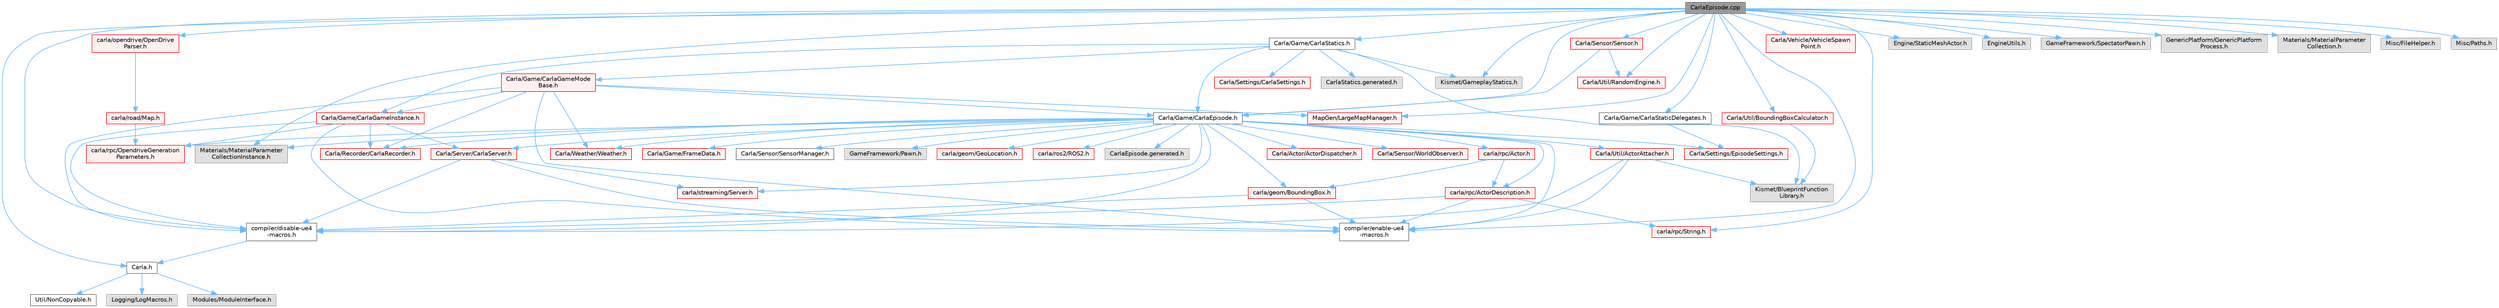 digraph "CarlaEpisode.cpp"
{
 // INTERACTIVE_SVG=YES
 // LATEX_PDF_SIZE
  bgcolor="transparent";
  edge [fontname=Helvetica,fontsize=10,labelfontname=Helvetica,labelfontsize=10];
  node [fontname=Helvetica,fontsize=10,shape=box,height=0.2,width=0.4];
  Node1 [id="Node000001",label="CarlaEpisode.cpp",height=0.2,width=0.4,color="gray40", fillcolor="grey60", style="filled", fontcolor="black",tooltip=" "];
  Node1 -> Node2 [id="edge1_Node000001_Node000002",color="steelblue1",style="solid",tooltip=" "];
  Node2 [id="Node000002",label="Carla.h",height=0.2,width=0.4,color="grey40", fillcolor="white", style="filled",URL="$d7/d7d/Carla_8h.html",tooltip=" "];
  Node2 -> Node3 [id="edge2_Node000002_Node000003",color="steelblue1",style="solid",tooltip=" "];
  Node3 [id="Node000003",label="Util/NonCopyable.h",height=0.2,width=0.4,color="grey40", fillcolor="white", style="filled",URL="$d4/d57/Unreal_2CarlaUE4_2Plugins_2Carla_2Source_2Carla_2Util_2NonCopyable_8h.html",tooltip=" "];
  Node2 -> Node4 [id="edge3_Node000002_Node000004",color="steelblue1",style="solid",tooltip=" "];
  Node4 [id="Node000004",label="Logging/LogMacros.h",height=0.2,width=0.4,color="grey60", fillcolor="#E0E0E0", style="filled",tooltip=" "];
  Node2 -> Node5 [id="edge4_Node000002_Node000005",color="steelblue1",style="solid",tooltip=" "];
  Node5 [id="Node000005",label="Modules/ModuleInterface.h",height=0.2,width=0.4,color="grey60", fillcolor="#E0E0E0", style="filled",tooltip=" "];
  Node1 -> Node6 [id="edge5_Node000001_Node000006",color="steelblue1",style="solid",tooltip=" "];
  Node6 [id="Node000006",label="Carla/Game/CarlaEpisode.h",height=0.2,width=0.4,color="grey40", fillcolor="white", style="filled",URL="$de/db8/CarlaEpisode_8h.html",tooltip=" "];
  Node6 -> Node7 [id="edge6_Node000006_Node000007",color="steelblue1",style="solid",tooltip=" "];
  Node7 [id="Node000007",label="Carla/Actor/ActorDispatcher.h",height=0.2,width=0.4,color="red", fillcolor="#FFF0F0", style="filled",URL="$dc/ddc/ActorDispatcher_8h.html",tooltip=" "];
  Node6 -> Node208 [id="edge7_Node000006_Node000208",color="steelblue1",style="solid",tooltip=" "];
  Node208 [id="Node000208",label="Carla/Recorder/CarlaRecorder.h",height=0.2,width=0.4,color="red", fillcolor="#FFF0F0", style="filled",URL="$d9/d6a/CarlaRecorder_8h.html",tooltip=" "];
  Node6 -> Node239 [id="edge8_Node000006_Node000239",color="steelblue1",style="solid",tooltip=" "];
  Node239 [id="Node000239",label="Carla/Sensor/WorldObserver.h",height=0.2,width=0.4,color="red", fillcolor="#FFF0F0", style="filled",URL="$d8/deb/WorldObserver_8h.html",tooltip=" "];
  Node6 -> Node240 [id="edge9_Node000006_Node000240",color="steelblue1",style="solid",tooltip=" "];
  Node240 [id="Node000240",label="Carla/Server/CarlaServer.h",height=0.2,width=0.4,color="red", fillcolor="#FFF0F0", style="filled",URL="$d0/d35/CarlaServer_8h.html",tooltip=" "];
  Node240 -> Node10 [id="edge10_Node000240_Node000010",color="steelblue1",style="solid",tooltip=" "];
  Node10 [id="Node000010",label="compiler/disable-ue4\l-macros.h",height=0.2,width=0.4,color="grey40", fillcolor="white", style="filled",URL="$d2/d02/disable-ue4-macros_8h.html",tooltip=" "];
  Node10 -> Node2 [id="edge11_Node000010_Node000002",color="steelblue1",style="solid",tooltip=" "];
  Node240 -> Node252 [id="edge12_Node000240_Node000252",color="steelblue1",style="solid",tooltip=" "];
  Node252 [id="Node000252",label="carla/streaming/Server.h",height=0.2,width=0.4,color="red", fillcolor="#FFF0F0", style="filled",URL="$d8/df6/streaming_2Server_8h.html",tooltip=" "];
  Node240 -> Node13 [id="edge13_Node000240_Node000013",color="steelblue1",style="solid",tooltip=" "];
  Node13 [id="Node000013",label="compiler/enable-ue4\l-macros.h",height=0.2,width=0.4,color="grey40", fillcolor="white", style="filled",URL="$d9/da2/enable-ue4-macros_8h.html",tooltip=" "];
  Node6 -> Node256 [id="edge14_Node000006_Node000256",color="steelblue1",style="solid",tooltip=" "];
  Node256 [id="Node000256",label="Carla/Settings/EpisodeSettings.h",height=0.2,width=0.4,color="red", fillcolor="#FFF0F0", style="filled",URL="$d8/d64/Unreal_2CarlaUE4_2Plugins_2Carla_2Source_2Carla_2Settings_2EpisodeSettings_8h.html",tooltip=" "];
  Node6 -> Node258 [id="edge15_Node000006_Node000258",color="steelblue1",style="solid",tooltip=" "];
  Node258 [id="Node000258",label="Carla/Util/ActorAttacher.h",height=0.2,width=0.4,color="red", fillcolor="#FFF0F0", style="filled",URL="$d6/d68/ActorAttacher_8h.html",tooltip=" "];
  Node258 -> Node10 [id="edge16_Node000258_Node000010",color="steelblue1",style="solid",tooltip=" "];
  Node258 -> Node13 [id="edge17_Node000258_Node000013",color="steelblue1",style="solid",tooltip=" "];
  Node258 -> Node259 [id="edge18_Node000258_Node000259",color="steelblue1",style="solid",tooltip=" "];
  Node259 [id="Node000259",label="Kismet/BlueprintFunction\lLibrary.h",height=0.2,width=0.4,color="grey60", fillcolor="#E0E0E0", style="filled",tooltip=" "];
  Node6 -> Node261 [id="edge19_Node000006_Node000261",color="steelblue1",style="solid",tooltip=" "];
  Node261 [id="Node000261",label="Carla/Weather/Weather.h",height=0.2,width=0.4,color="red", fillcolor="#FFF0F0", style="filled",URL="$d5/d65/Weather_8h.html",tooltip=" "];
  Node6 -> Node265 [id="edge20_Node000006_Node000265",color="steelblue1",style="solid",tooltip=" "];
  Node265 [id="Node000265",label="Carla/Game/FrameData.h",height=0.2,width=0.4,color="red", fillcolor="#FFF0F0", style="filled",URL="$d2/df1/FrameData_8h.html",tooltip=" "];
  Node6 -> Node324 [id="edge21_Node000006_Node000324",color="steelblue1",style="solid",tooltip=" "];
  Node324 [id="Node000324",label="Carla/Sensor/SensorManager.h",height=0.2,width=0.4,color="grey40", fillcolor="white", style="filled",URL="$dc/dbf/SensorManager_8h.html",tooltip=" "];
  Node6 -> Node325 [id="edge22_Node000006_Node000325",color="steelblue1",style="solid",tooltip=" "];
  Node325 [id="Node000325",label="GameFramework/Pawn.h",height=0.2,width=0.4,color="grey60", fillcolor="#E0E0E0", style="filled",tooltip=" "];
  Node6 -> Node326 [id="edge23_Node000006_Node000326",color="steelblue1",style="solid",tooltip=" "];
  Node326 [id="Node000326",label="Materials/MaterialParameter\lCollectionInstance.h",height=0.2,width=0.4,color="grey60", fillcolor="#E0E0E0", style="filled",tooltip=" "];
  Node6 -> Node10 [id="edge24_Node000006_Node000010",color="steelblue1",style="solid",tooltip=" "];
  Node6 -> Node43 [id="edge25_Node000006_Node000043",color="steelblue1",style="solid",tooltip=" "];
  Node43 [id="Node000043",label="carla/geom/BoundingBox.h",height=0.2,width=0.4,color="red", fillcolor="#FFF0F0", style="filled",URL="$d2/dfe/LibCarla_2source_2carla_2geom_2BoundingBox_8h.html",tooltip=" "];
  Node43 -> Node13 [id="edge26_Node000043_Node000013",color="steelblue1",style="solid",tooltip=" "];
  Node43 -> Node10 [id="edge27_Node000043_Node000010",color="steelblue1",style="solid",tooltip=" "];
  Node6 -> Node115 [id="edge28_Node000006_Node000115",color="steelblue1",style="solid",tooltip=" "];
  Node115 [id="Node000115",label="carla/geom/GeoLocation.h",height=0.2,width=0.4,color="red", fillcolor="#FFF0F0", style="filled",URL="$d7/d86/GeoLocation_8h.html",tooltip=" "];
  Node6 -> Node93 [id="edge29_Node000006_Node000093",color="steelblue1",style="solid",tooltip=" "];
  Node93 [id="Node000093",label="carla/ros2/ROS2.h",height=0.2,width=0.4,color="red", fillcolor="#FFF0F0", style="filled",URL="$da/db8/ROS2_8h.html",tooltip=" "];
  Node6 -> Node42 [id="edge30_Node000006_Node000042",color="steelblue1",style="solid",tooltip=" "];
  Node42 [id="Node000042",label="carla/rpc/Actor.h",height=0.2,width=0.4,color="red", fillcolor="#FFF0F0", style="filled",URL="$d8/d73/rpc_2Actor_8h.html",tooltip=" "];
  Node42 -> Node43 [id="edge31_Node000042_Node000043",color="steelblue1",style="solid",tooltip=" "];
  Node42 -> Node57 [id="edge32_Node000042_Node000057",color="steelblue1",style="solid",tooltip=" "];
  Node57 [id="Node000057",label="carla/rpc/ActorDescription.h",height=0.2,width=0.4,color="red", fillcolor="#FFF0F0", style="filled",URL="$d9/db9/LibCarla_2source_2carla_2rpc_2ActorDescription_8h.html",tooltip=" "];
  Node57 -> Node59 [id="edge33_Node000057_Node000059",color="steelblue1",style="solid",tooltip=" "];
  Node59 [id="Node000059",label="carla/rpc/String.h",height=0.2,width=0.4,color="red", fillcolor="#FFF0F0", style="filled",URL="$d3/d80/rpc_2String_8h.html",tooltip=" "];
  Node57 -> Node13 [id="edge34_Node000057_Node000013",color="steelblue1",style="solid",tooltip=" "];
  Node57 -> Node10 [id="edge35_Node000057_Node000010",color="steelblue1",style="solid",tooltip=" "];
  Node6 -> Node57 [id="edge36_Node000006_Node000057",color="steelblue1",style="solid",tooltip=" "];
  Node6 -> Node315 [id="edge37_Node000006_Node000315",color="steelblue1",style="solid",tooltip=" "];
  Node315 [id="Node000315",label="carla/rpc/OpendriveGeneration\lParameters.h",height=0.2,width=0.4,color="red", fillcolor="#FFF0F0", style="filled",URL="$d9/d3b/OpendriveGenerationParameters_8h.html",tooltip=" "];
  Node6 -> Node252 [id="edge38_Node000006_Node000252",color="steelblue1",style="solid",tooltip=" "];
  Node6 -> Node13 [id="edge39_Node000006_Node000013",color="steelblue1",style="solid",tooltip=" "];
  Node6 -> Node327 [id="edge40_Node000006_Node000327",color="steelblue1",style="solid",tooltip=" "];
  Node327 [id="Node000327",label="CarlaEpisode.generated.h",height=0.2,width=0.4,color="grey60", fillcolor="#E0E0E0", style="filled",tooltip=" "];
  Node1 -> Node328 [id="edge41_Node000001_Node000328",color="steelblue1",style="solid",tooltip=" "];
  Node328 [id="Node000328",label="Carla/Game/CarlaStatics.h",height=0.2,width=0.4,color="grey40", fillcolor="white", style="filled",URL="$d9/dc8/CarlaStatics_8h.html",tooltip=" "];
  Node328 -> Node6 [id="edge42_Node000328_Node000006",color="steelblue1",style="solid",tooltip=" "];
  Node328 -> Node329 [id="edge43_Node000328_Node000329",color="steelblue1",style="solid",tooltip=" "];
  Node329 [id="Node000329",label="Carla/Game/CarlaGameInstance.h",height=0.2,width=0.4,color="red", fillcolor="#FFF0F0", style="filled",URL="$d2/dba/CarlaGameInstance_8h.html",tooltip=" "];
  Node329 -> Node208 [id="edge44_Node000329_Node000208",color="steelblue1",style="solid",tooltip=" "];
  Node329 -> Node240 [id="edge45_Node000329_Node000240",color="steelblue1",style="solid",tooltip=" "];
  Node329 -> Node10 [id="edge46_Node000329_Node000010",color="steelblue1",style="solid",tooltip=" "];
  Node329 -> Node315 [id="edge47_Node000329_Node000315",color="steelblue1",style="solid",tooltip=" "];
  Node329 -> Node13 [id="edge48_Node000329_Node000013",color="steelblue1",style="solid",tooltip=" "];
  Node328 -> Node338 [id="edge49_Node000328_Node000338",color="steelblue1",style="solid",tooltip=" "];
  Node338 [id="Node000338",label="Carla/Game/CarlaGameMode\lBase.h",height=0.2,width=0.4,color="red", fillcolor="#FFF0F0", style="filled",URL="$d3/d49/CarlaGameModeBase_8h.html",tooltip=" "];
  Node338 -> Node10 [id="edge50_Node000338_Node000010",color="steelblue1",style="solid",tooltip=" "];
  Node338 -> Node13 [id="edge51_Node000338_Node000013",color="steelblue1",style="solid",tooltip=" "];
  Node338 -> Node6 [id="edge52_Node000338_Node000006",color="steelblue1",style="solid",tooltip=" "];
  Node338 -> Node329 [id="edge53_Node000338_Node000329",color="steelblue1",style="solid",tooltip=" "];
  Node338 -> Node208 [id="edge54_Node000338_Node000208",color="steelblue1",style="solid",tooltip=" "];
  Node338 -> Node261 [id="edge55_Node000338_Node000261",color="steelblue1",style="solid",tooltip=" "];
  Node338 -> Node383 [id="edge56_Node000338_Node000383",color="steelblue1",style="solid",tooltip=" "];
  Node383 [id="Node000383",label="MapGen/LargeMapManager.h",height=0.2,width=0.4,color="red", fillcolor="#FFF0F0", style="filled",URL="$d3/d30/LargeMapManager_8h.html",tooltip=" "];
  Node328 -> Node387 [id="edge57_Node000328_Node000387",color="steelblue1",style="solid",tooltip=" "];
  Node387 [id="Node000387",label="Carla/Settings/CarlaSettings.h",height=0.2,width=0.4,color="red", fillcolor="#FFF0F0", style="filled",URL="$d3/d4e/CarlaSettings_8h.html",tooltip=" "];
  Node328 -> Node389 [id="edge58_Node000328_Node000389",color="steelblue1",style="solid",tooltip=" "];
  Node389 [id="Node000389",label="Kismet/GameplayStatics.h",height=0.2,width=0.4,color="grey60", fillcolor="#E0E0E0", style="filled",tooltip=" "];
  Node328 -> Node259 [id="edge59_Node000328_Node000259",color="steelblue1",style="solid",tooltip=" "];
  Node328 -> Node390 [id="edge60_Node000328_Node000390",color="steelblue1",style="solid",tooltip=" "];
  Node390 [id="Node000390",label="CarlaStatics.generated.h",height=0.2,width=0.4,color="grey60", fillcolor="#E0E0E0", style="filled",tooltip=" "];
  Node1 -> Node10 [id="edge61_Node000001_Node000010",color="steelblue1",style="solid",tooltip=" "];
  Node1 -> Node391 [id="edge62_Node000001_Node000391",color="steelblue1",style="solid",tooltip=" "];
  Node391 [id="Node000391",label="carla/opendrive/OpenDrive\lParser.h",height=0.2,width=0.4,color="red", fillcolor="#FFF0F0", style="filled",URL="$d1/dd9/OpenDriveParser_8h.html",tooltip=" "];
  Node391 -> Node281 [id="edge63_Node000391_Node000281",color="steelblue1",style="solid",tooltip=" "];
  Node281 [id="Node000281",label="carla/road/Map.h",height=0.2,width=0.4,color="red", fillcolor="#FFF0F0", style="filled",URL="$df/d64/road_2Map_8h.html",tooltip=" "];
  Node281 -> Node315 [id="edge64_Node000281_Node000315",color="steelblue1",style="solid",tooltip=" "];
  Node1 -> Node59 [id="edge65_Node000001_Node000059",color="steelblue1",style="solid",tooltip=" "];
  Node1 -> Node13 [id="edge66_Node000001_Node000013",color="steelblue1",style="solid",tooltip=" "];
  Node1 -> Node354 [id="edge67_Node000001_Node000354",color="steelblue1",style="solid",tooltip=" "];
  Node354 [id="Node000354",label="Carla/Sensor/Sensor.h",height=0.2,width=0.4,color="red", fillcolor="#FFF0F0", style="filled",URL="$d7/d7d/Unreal_2CarlaUE4_2Plugins_2Carla_2Source_2Carla_2Sensor_2Sensor_8h.html",tooltip=" "];
  Node354 -> Node6 [id="edge68_Node000354_Node000006",color="steelblue1",style="solid",tooltip=" "];
  Node354 -> Node355 [id="edge69_Node000354_Node000355",color="steelblue1",style="solid",tooltip=" "];
  Node355 [id="Node000355",label="Carla/Util/RandomEngine.h",height=0.2,width=0.4,color="red", fillcolor="#FFF0F0", style="filled",URL="$d6/daa/RandomEngine_8h.html",tooltip=" "];
  Node1 -> Node392 [id="edge70_Node000001_Node000392",color="steelblue1",style="solid",tooltip=" "];
  Node392 [id="Node000392",label="Carla/Util/BoundingBoxCalculator.h",height=0.2,width=0.4,color="red", fillcolor="#FFF0F0", style="filled",URL="$d8/dca/BoundingBoxCalculator_8h.html",tooltip=" "];
  Node392 -> Node259 [id="edge71_Node000392_Node000259",color="steelblue1",style="solid",tooltip=" "];
  Node1 -> Node355 [id="edge72_Node000001_Node000355",color="steelblue1",style="solid",tooltip=" "];
  Node1 -> Node394 [id="edge73_Node000001_Node000394",color="steelblue1",style="solid",tooltip=" "];
  Node394 [id="Node000394",label="Carla/Vehicle/VehicleSpawn\lPoint.h",height=0.2,width=0.4,color="red", fillcolor="#FFF0F0", style="filled",URL="$d9/d67/VehicleSpawnPoint_8h.html",tooltip=" "];
  Node1 -> Node397 [id="edge74_Node000001_Node000397",color="steelblue1",style="solid",tooltip=" "];
  Node397 [id="Node000397",label="Carla/Game/CarlaStaticDelegates.h",height=0.2,width=0.4,color="grey40", fillcolor="white", style="filled",URL="$d5/d20/CarlaStaticDelegates_8h.html",tooltip=" "];
  Node397 -> Node256 [id="edge75_Node000397_Node000256",color="steelblue1",style="solid",tooltip=" "];
  Node1 -> Node383 [id="edge76_Node000001_Node000383",color="steelblue1",style="solid",tooltip=" "];
  Node1 -> Node398 [id="edge77_Node000001_Node000398",color="steelblue1",style="solid",tooltip=" "];
  Node398 [id="Node000398",label="Engine/StaticMeshActor.h",height=0.2,width=0.4,color="grey60", fillcolor="#E0E0E0", style="filled",tooltip=" "];
  Node1 -> Node399 [id="edge78_Node000001_Node000399",color="steelblue1",style="solid",tooltip=" "];
  Node399 [id="Node000399",label="EngineUtils.h",height=0.2,width=0.4,color="grey60", fillcolor="#E0E0E0", style="filled",tooltip=" "];
  Node1 -> Node400 [id="edge79_Node000001_Node000400",color="steelblue1",style="solid",tooltip=" "];
  Node400 [id="Node000400",label="GameFramework/SpectatorPawn.h",height=0.2,width=0.4,color="grey60", fillcolor="#E0E0E0", style="filled",tooltip=" "];
  Node1 -> Node401 [id="edge80_Node000001_Node000401",color="steelblue1",style="solid",tooltip=" "];
  Node401 [id="Node000401",label="GenericPlatform/GenericPlatform\lProcess.h",height=0.2,width=0.4,color="grey60", fillcolor="#E0E0E0", style="filled",tooltip=" "];
  Node1 -> Node389 [id="edge81_Node000001_Node000389",color="steelblue1",style="solid",tooltip=" "];
  Node1 -> Node402 [id="edge82_Node000001_Node000402",color="steelblue1",style="solid",tooltip=" "];
  Node402 [id="Node000402",label="Materials/MaterialParameter\lCollection.h",height=0.2,width=0.4,color="grey60", fillcolor="#E0E0E0", style="filled",tooltip=" "];
  Node1 -> Node326 [id="edge83_Node000001_Node000326",color="steelblue1",style="solid",tooltip=" "];
  Node1 -> Node403 [id="edge84_Node000001_Node000403",color="steelblue1",style="solid",tooltip=" "];
  Node403 [id="Node000403",label="Misc/FileHelper.h",height=0.2,width=0.4,color="grey60", fillcolor="#E0E0E0", style="filled",tooltip=" "];
  Node1 -> Node404 [id="edge85_Node000001_Node000404",color="steelblue1",style="solid",tooltip=" "];
  Node404 [id="Node000404",label="Misc/Paths.h",height=0.2,width=0.4,color="grey60", fillcolor="#E0E0E0", style="filled",tooltip=" "];
}
